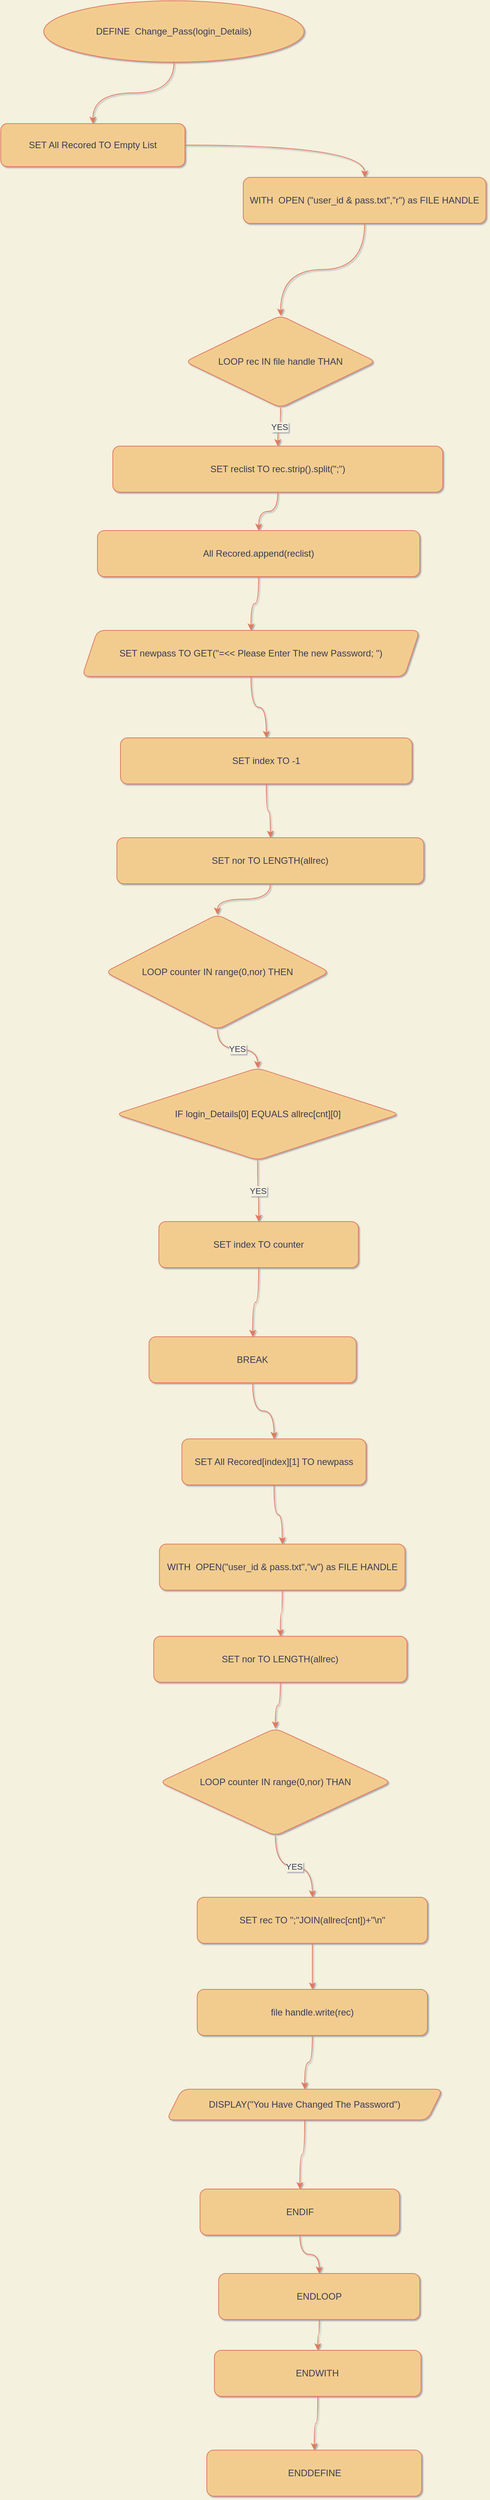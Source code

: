 <mxfile version="15.8.4" type="device"><diagram id="C5RBs43oDa-KdzZeNtuy" name="Page-1"><mxGraphModel dx="1038" dy="-51916" grid="1" gridSize="10" guides="1" tooltips="1" connect="1" arrows="1" fold="1" page="1" pageScale="1" pageWidth="827" pageHeight="1169" background="#F4F1DE" math="0" shadow="1"><root><mxCell id="WIyWlLk6GJQsqaUBKTNV-0"/><mxCell id="WIyWlLk6GJQsqaUBKTNV-1" parent="WIyWlLk6GJQsqaUBKTNV-0"/><mxCell id="FmlAeLSo7VShkRfX2dt3-0" style="edgeStyle=orthogonalEdgeStyle;orthogonalLoop=1;jettySize=auto;html=1;labelBackgroundColor=#F4F1DE;strokeColor=#E07A5F;fontColor=#393C56;curved=1;" parent="WIyWlLk6GJQsqaUBKTNV-1" source="FmlAeLSo7VShkRfX2dt3-1" target="FmlAeLSo7VShkRfX2dt3-3" edge="1"><mxGeometry relative="1" as="geometry"/></mxCell><mxCell id="FmlAeLSo7VShkRfX2dt3-1" value="DEFINE&amp;nbsp; Change_Pass(login_Details)" style="ellipse;whiteSpace=wrap;html=1;fillColor=#F2CC8F;strokeColor=#E07A5F;fontColor=#393C56;rounded=1;" parent="WIyWlLk6GJQsqaUBKTNV-1" vertex="1"><mxGeometry x="200.0" y="52680" width="339.37" height="80" as="geometry"/></mxCell><mxCell id="FmlAeLSo7VShkRfX2dt3-2" style="edgeStyle=orthogonalEdgeStyle;orthogonalLoop=1;jettySize=auto;html=1;labelBackgroundColor=#F4F1DE;strokeColor=#E07A5F;fontColor=#393C56;curved=1;" parent="WIyWlLk6GJQsqaUBKTNV-1" source="FmlAeLSo7VShkRfX2dt3-3" target="FmlAeLSo7VShkRfX2dt3-5" edge="1"><mxGeometry relative="1" as="geometry"/></mxCell><mxCell id="FmlAeLSo7VShkRfX2dt3-3" value="SET All Recored TO Empty List" style="whiteSpace=wrap;html=1;fillColor=#F2CC8F;strokeColor=#E07A5F;fontColor=#393C56;rounded=1;" parent="WIyWlLk6GJQsqaUBKTNV-1" vertex="1"><mxGeometry x="144" y="52840" width="240" height="56" as="geometry"/></mxCell><mxCell id="FmlAeLSo7VShkRfX2dt3-4" style="edgeStyle=orthogonalEdgeStyle;orthogonalLoop=1;jettySize=auto;html=1;labelBackgroundColor=#F4F1DE;strokeColor=#E07A5F;fontColor=#393C56;curved=1;" parent="WIyWlLk6GJQsqaUBKTNV-1" source="FmlAeLSo7VShkRfX2dt3-5" target="FmlAeLSo7VShkRfX2dt3-7" edge="1"><mxGeometry relative="1" as="geometry"/></mxCell><mxCell id="FmlAeLSo7VShkRfX2dt3-5" value="WITH&amp;nbsp; OPEN (&quot;user_id &amp;amp; pass.txt&quot;,&quot;r&quot;) as FILE HANDLE" style="whiteSpace=wrap;html=1;fillColor=#F2CC8F;strokeColor=#E07A5F;fontColor=#393C56;rounded=1;" parent="WIyWlLk6GJQsqaUBKTNV-1" vertex="1"><mxGeometry x="460.0" y="52910" width="316.25" height="60" as="geometry"/></mxCell><mxCell id="FmlAeLSo7VShkRfX2dt3-6" value="YES" style="edgeStyle=orthogonalEdgeStyle;orthogonalLoop=1;jettySize=auto;html=1;labelBackgroundColor=#F4F1DE;strokeColor=#E07A5F;fontColor=#393C56;curved=1;" parent="WIyWlLk6GJQsqaUBKTNV-1" source="FmlAeLSo7VShkRfX2dt3-7" target="FmlAeLSo7VShkRfX2dt3-9" edge="1"><mxGeometry relative="1" as="geometry"/></mxCell><mxCell id="FmlAeLSo7VShkRfX2dt3-7" value="LOOP rec IN file handle THAN" style="rhombus;whiteSpace=wrap;html=1;fillColor=#F2CC8F;strokeColor=#E07A5F;fontColor=#393C56;rounded=1;" parent="WIyWlLk6GJQsqaUBKTNV-1" vertex="1"><mxGeometry x="384" y="53090" width="249.14" height="120" as="geometry"/></mxCell><mxCell id="FmlAeLSo7VShkRfX2dt3-8" style="edgeStyle=orthogonalEdgeStyle;orthogonalLoop=1;jettySize=auto;html=1;labelBackgroundColor=#F4F1DE;strokeColor=#E07A5F;fontColor=#393C56;curved=1;" parent="WIyWlLk6GJQsqaUBKTNV-1" source="FmlAeLSo7VShkRfX2dt3-9" target="FmlAeLSo7VShkRfX2dt3-11" edge="1"><mxGeometry relative="1" as="geometry"/></mxCell><mxCell id="FmlAeLSo7VShkRfX2dt3-9" value="SET reclist TO rec.strip().split(&quot;;&quot;)" style="whiteSpace=wrap;html=1;fillColor=#F2CC8F;strokeColor=#E07A5F;fontColor=#393C56;rounded=1;" parent="WIyWlLk6GJQsqaUBKTNV-1" vertex="1"><mxGeometry x="290" y="53260" width="430" height="60" as="geometry"/></mxCell><mxCell id="FmlAeLSo7VShkRfX2dt3-10" style="edgeStyle=orthogonalEdgeStyle;orthogonalLoop=1;jettySize=auto;html=1;labelBackgroundColor=#F4F1DE;strokeColor=#E07A5F;fontColor=#393C56;curved=1;" parent="WIyWlLk6GJQsqaUBKTNV-1" source="FmlAeLSo7VShkRfX2dt3-11" target="FmlAeLSo7VShkRfX2dt3-13" edge="1"><mxGeometry relative="1" as="geometry"/></mxCell><mxCell id="FmlAeLSo7VShkRfX2dt3-11" value="All Recored.append(reclist)" style="whiteSpace=wrap;html=1;fillColor=#F2CC8F;strokeColor=#E07A5F;fontColor=#393C56;rounded=1;" parent="WIyWlLk6GJQsqaUBKTNV-1" vertex="1"><mxGeometry x="270" y="53370" width="420" height="60" as="geometry"/></mxCell><mxCell id="FmlAeLSo7VShkRfX2dt3-12" style="edgeStyle=orthogonalEdgeStyle;orthogonalLoop=1;jettySize=auto;html=1;labelBackgroundColor=#F4F1DE;strokeColor=#E07A5F;fontColor=#393C56;curved=1;" parent="WIyWlLk6GJQsqaUBKTNV-1" source="FmlAeLSo7VShkRfX2dt3-13" target="FmlAeLSo7VShkRfX2dt3-15" edge="1"><mxGeometry relative="1" as="geometry"/></mxCell><mxCell id="FmlAeLSo7VShkRfX2dt3-13" value="SET newpass TO GET(&quot;=&amp;lt;&amp;lt; Please Enter The new Password; &quot;)" style="shape=parallelogram;perimeter=parallelogramPerimeter;whiteSpace=wrap;html=1;fixedSize=1;fillColor=#F2CC8F;strokeColor=#E07A5F;fontColor=#393C56;rounded=1;" parent="WIyWlLk6GJQsqaUBKTNV-1" vertex="1"><mxGeometry x="250" y="53500" width="440" height="60" as="geometry"/></mxCell><mxCell id="FmlAeLSo7VShkRfX2dt3-14" style="edgeStyle=orthogonalEdgeStyle;orthogonalLoop=1;jettySize=auto;html=1;labelBackgroundColor=#F4F1DE;strokeColor=#E07A5F;fontColor=#393C56;curved=1;" parent="WIyWlLk6GJQsqaUBKTNV-1" source="FmlAeLSo7VShkRfX2dt3-15" target="FmlAeLSo7VShkRfX2dt3-17" edge="1"><mxGeometry relative="1" as="geometry"/></mxCell><mxCell id="FmlAeLSo7VShkRfX2dt3-15" value="SET index TO -1" style="whiteSpace=wrap;html=1;fillColor=#F2CC8F;strokeColor=#E07A5F;fontColor=#393C56;rounded=1;" parent="WIyWlLk6GJQsqaUBKTNV-1" vertex="1"><mxGeometry x="300" y="53640" width="380" height="60" as="geometry"/></mxCell><mxCell id="FmlAeLSo7VShkRfX2dt3-16" style="edgeStyle=orthogonalEdgeStyle;orthogonalLoop=1;jettySize=auto;html=1;labelBackgroundColor=#F4F1DE;strokeColor=#E07A5F;fontColor=#393C56;curved=1;" parent="WIyWlLk6GJQsqaUBKTNV-1" source="FmlAeLSo7VShkRfX2dt3-17" target="FmlAeLSo7VShkRfX2dt3-19" edge="1"><mxGeometry relative="1" as="geometry"/></mxCell><mxCell id="FmlAeLSo7VShkRfX2dt3-17" value="SET nor TO LENGTH(allrec)" style="whiteSpace=wrap;html=1;fillColor=#F2CC8F;strokeColor=#E07A5F;fontColor=#393C56;rounded=1;" parent="WIyWlLk6GJQsqaUBKTNV-1" vertex="1"><mxGeometry x="295.28" y="53770" width="400" height="60" as="geometry"/></mxCell><mxCell id="FmlAeLSo7VShkRfX2dt3-18" value="YES" style="edgeStyle=orthogonalEdgeStyle;orthogonalLoop=1;jettySize=auto;html=1;labelBackgroundColor=#F4F1DE;strokeColor=#E07A5F;fontColor=#393C56;curved=1;" parent="WIyWlLk6GJQsqaUBKTNV-1" source="FmlAeLSo7VShkRfX2dt3-19" target="FmlAeLSo7VShkRfX2dt3-21" edge="1"><mxGeometry relative="1" as="geometry"/></mxCell><mxCell id="FmlAeLSo7VShkRfX2dt3-19" value="LOOP counter IN range(0,nor) THEN" style="rhombus;whiteSpace=wrap;html=1;fillColor=#F2CC8F;strokeColor=#E07A5F;fontColor=#393C56;rounded=1;" parent="WIyWlLk6GJQsqaUBKTNV-1" vertex="1"><mxGeometry x="280" y="53870" width="292.51" height="150" as="geometry"/></mxCell><mxCell id="FmlAeLSo7VShkRfX2dt3-20" value="YES" style="edgeStyle=orthogonalEdgeStyle;orthogonalLoop=1;jettySize=auto;html=1;labelBackgroundColor=#F4F1DE;strokeColor=#E07A5F;fontColor=#393C56;curved=1;" parent="WIyWlLk6GJQsqaUBKTNV-1" source="FmlAeLSo7VShkRfX2dt3-21" target="FmlAeLSo7VShkRfX2dt3-25" edge="1"><mxGeometry relative="1" as="geometry"/></mxCell><mxCell id="FmlAeLSo7VShkRfX2dt3-21" value="IF login_Details[0] EQUALS allrec[cnt][0]" style="rhombus;whiteSpace=wrap;html=1;fillColor=#F2CC8F;strokeColor=#E07A5F;fontColor=#393C56;rounded=1;" parent="WIyWlLk6GJQsqaUBKTNV-1" vertex="1"><mxGeometry x="293.67" y="54070" width="370" height="120" as="geometry"/></mxCell><mxCell id="FmlAeLSo7VShkRfX2dt3-22" style="edgeStyle=orthogonalEdgeStyle;orthogonalLoop=1;jettySize=auto;html=1;labelBackgroundColor=#F4F1DE;strokeColor=#E07A5F;fontColor=#393C56;curved=1;" parent="WIyWlLk6GJQsqaUBKTNV-1" source="FmlAeLSo7VShkRfX2dt3-23" target="FmlAeLSo7VShkRfX2dt3-32" edge="1"><mxGeometry relative="1" as="geometry"/></mxCell><mxCell id="FmlAeLSo7VShkRfX2dt3-23" value="BREAK" style="whiteSpace=wrap;html=1;fillColor=#F2CC8F;strokeColor=#E07A5F;fontColor=#393C56;rounded=1;" parent="WIyWlLk6GJQsqaUBKTNV-1" vertex="1"><mxGeometry x="337.18" y="54420" width="270" height="60" as="geometry"/></mxCell><mxCell id="FmlAeLSo7VShkRfX2dt3-24" style="edgeStyle=orthogonalEdgeStyle;orthogonalLoop=1;jettySize=auto;html=1;labelBackgroundColor=#F4F1DE;strokeColor=#E07A5F;fontColor=#393C56;curved=1;" parent="WIyWlLk6GJQsqaUBKTNV-1" source="FmlAeLSo7VShkRfX2dt3-25" target="FmlAeLSo7VShkRfX2dt3-23" edge="1"><mxGeometry relative="1" as="geometry"/></mxCell><mxCell id="FmlAeLSo7VShkRfX2dt3-25" value="SET index TO counter" style="whiteSpace=wrap;html=1;fillColor=#F2CC8F;strokeColor=#E07A5F;fontColor=#393C56;rounded=1;" parent="WIyWlLk6GJQsqaUBKTNV-1" vertex="1"><mxGeometry x="350" y="54270" width="260" height="60" as="geometry"/></mxCell><mxCell id="FmlAeLSo7VShkRfX2dt3-26" style="edgeStyle=orthogonalEdgeStyle;orthogonalLoop=1;jettySize=auto;html=1;exitX=0.5;exitY=1;exitDx=0;exitDy=0;labelBackgroundColor=#F4F1DE;strokeColor=#E07A5F;fontColor=#393C56;curved=1;" parent="WIyWlLk6GJQsqaUBKTNV-1" source="FmlAeLSo7VShkRfX2dt3-1" target="FmlAeLSo7VShkRfX2dt3-1" edge="1"><mxGeometry relative="1" as="geometry"/></mxCell><mxCell id="FmlAeLSo7VShkRfX2dt3-27" style="edgeStyle=orthogonalEdgeStyle;orthogonalLoop=1;jettySize=auto;html=1;labelBackgroundColor=#F4F1DE;strokeColor=#E07A5F;fontColor=#393C56;curved=1;" parent="WIyWlLk6GJQsqaUBKTNV-1" source="FmlAeLSo7VShkRfX2dt3-28" target="FmlAeLSo7VShkRfX2dt3-34" edge="1"><mxGeometry relative="1" as="geometry"/></mxCell><mxCell id="FmlAeLSo7VShkRfX2dt3-28" value="SET nor TO LENGTH(allrec)" style="whiteSpace=wrap;html=1;fillColor=#F2CC8F;strokeColor=#E07A5F;fontColor=#393C56;rounded=1;" parent="WIyWlLk6GJQsqaUBKTNV-1" vertex="1"><mxGeometry x="343.31" y="54810" width="330" height="60" as="geometry"/></mxCell><mxCell id="FmlAeLSo7VShkRfX2dt3-29" style="edgeStyle=orthogonalEdgeStyle;orthogonalLoop=1;jettySize=auto;html=1;labelBackgroundColor=#F4F1DE;strokeColor=#E07A5F;fontColor=#393C56;curved=1;" parent="WIyWlLk6GJQsqaUBKTNV-1" source="FmlAeLSo7VShkRfX2dt3-30" target="FmlAeLSo7VShkRfX2dt3-28" edge="1"><mxGeometry relative="1" as="geometry"/></mxCell><mxCell id="FmlAeLSo7VShkRfX2dt3-30" value="WITH&amp;nbsp; OPEN(&quot;user_id &amp;amp; pass.txt&quot;,&quot;w&quot;) as FILE HANDLE" style="whiteSpace=wrap;html=1;fillColor=#F2CC8F;strokeColor=#E07A5F;fontColor=#393C56;rounded=1;" parent="WIyWlLk6GJQsqaUBKTNV-1" vertex="1"><mxGeometry x="350.78" y="54690" width="320" height="60" as="geometry"/></mxCell><mxCell id="FmlAeLSo7VShkRfX2dt3-31" style="edgeStyle=orthogonalEdgeStyle;orthogonalLoop=1;jettySize=auto;html=1;labelBackgroundColor=#F4F1DE;strokeColor=#E07A5F;fontColor=#393C56;curved=1;" parent="WIyWlLk6GJQsqaUBKTNV-1" source="FmlAeLSo7VShkRfX2dt3-32" target="FmlAeLSo7VShkRfX2dt3-30" edge="1"><mxGeometry relative="1" as="geometry"/></mxCell><mxCell id="FmlAeLSo7VShkRfX2dt3-32" value="SET All Recored[index][1] TO newpass" style="whiteSpace=wrap;html=1;fillColor=#F2CC8F;strokeColor=#E07A5F;fontColor=#393C56;rounded=1;" parent="WIyWlLk6GJQsqaUBKTNV-1" vertex="1"><mxGeometry x="380" y="54553" width="240" height="60" as="geometry"/></mxCell><mxCell id="FmlAeLSo7VShkRfX2dt3-33" value="YES" style="edgeStyle=orthogonalEdgeStyle;orthogonalLoop=1;jettySize=auto;html=1;labelBackgroundColor=#F4F1DE;strokeColor=#E07A5F;fontColor=#393C56;curved=1;" parent="WIyWlLk6GJQsqaUBKTNV-1" source="FmlAeLSo7VShkRfX2dt3-34" target="FmlAeLSo7VShkRfX2dt3-36" edge="1"><mxGeometry relative="1" as="geometry"/></mxCell><mxCell id="FmlAeLSo7VShkRfX2dt3-34" value="LOOP counter IN range(0,nor) THAN" style="rhombus;whiteSpace=wrap;html=1;fillColor=#F2CC8F;strokeColor=#E07A5F;fontColor=#393C56;rounded=1;" parent="WIyWlLk6GJQsqaUBKTNV-1" vertex="1"><mxGeometry x="350.78" y="54930" width="302.03" height="140" as="geometry"/></mxCell><mxCell id="FmlAeLSo7VShkRfX2dt3-35" style="edgeStyle=orthogonalEdgeStyle;orthogonalLoop=1;jettySize=auto;html=1;labelBackgroundColor=#F4F1DE;strokeColor=#E07A5F;fontColor=#393C56;curved=1;" parent="WIyWlLk6GJQsqaUBKTNV-1" source="FmlAeLSo7VShkRfX2dt3-36" target="FmlAeLSo7VShkRfX2dt3-38" edge="1"><mxGeometry relative="1" as="geometry"/></mxCell><mxCell id="FmlAeLSo7VShkRfX2dt3-36" value="SET rec TO &quot;;&quot;JOIN(allrec[cnt])+&quot;\n&quot;" style="whiteSpace=wrap;html=1;fillColor=#F2CC8F;strokeColor=#E07A5F;fontColor=#393C56;rounded=1;" parent="WIyWlLk6GJQsqaUBKTNV-1" vertex="1"><mxGeometry x="400" y="55150" width="300" height="60" as="geometry"/></mxCell><mxCell id="FmlAeLSo7VShkRfX2dt3-37" style="edgeStyle=orthogonalEdgeStyle;orthogonalLoop=1;jettySize=auto;html=1;labelBackgroundColor=#F4F1DE;strokeColor=#E07A5F;fontColor=#393C56;curved=1;" parent="WIyWlLk6GJQsqaUBKTNV-1" source="FmlAeLSo7VShkRfX2dt3-38" target="FmlAeLSo7VShkRfX2dt3-40" edge="1"><mxGeometry relative="1" as="geometry"/></mxCell><mxCell id="FmlAeLSo7VShkRfX2dt3-38" value="file handle.write(rec)" style="whiteSpace=wrap;html=1;fillColor=#F2CC8F;strokeColor=#E07A5F;fontColor=#393C56;rounded=1;" parent="WIyWlLk6GJQsqaUBKTNV-1" vertex="1"><mxGeometry x="400" y="55270" width="300" height="60" as="geometry"/></mxCell><mxCell id="FmlAeLSo7VShkRfX2dt3-39" style="edgeStyle=orthogonalEdgeStyle;orthogonalLoop=1;jettySize=auto;html=1;labelBackgroundColor=#F4F1DE;strokeColor=#E07A5F;fontColor=#393C56;curved=1;" parent="WIyWlLk6GJQsqaUBKTNV-1" source="FmlAeLSo7VShkRfX2dt3-40" target="FmlAeLSo7VShkRfX2dt3-42" edge="1"><mxGeometry relative="1" as="geometry"/></mxCell><mxCell id="FmlAeLSo7VShkRfX2dt3-40" value="DISPLAY(&quot;You Have Changed The Password&quot;)" style="shape=parallelogram;perimeter=parallelogramPerimeter;whiteSpace=wrap;html=1;fixedSize=1;fillColor=#F2CC8F;strokeColor=#E07A5F;fontColor=#393C56;rounded=1;" parent="WIyWlLk6GJQsqaUBKTNV-1" vertex="1"><mxGeometry x="360" y="55400" width="360" height="40" as="geometry"/></mxCell><mxCell id="FmlAeLSo7VShkRfX2dt3-41" style="edgeStyle=orthogonalEdgeStyle;orthogonalLoop=1;jettySize=auto;html=1;labelBackgroundColor=#F4F1DE;strokeColor=#E07A5F;fontColor=#393C56;curved=1;" parent="WIyWlLk6GJQsqaUBKTNV-1" source="FmlAeLSo7VShkRfX2dt3-42" target="FmlAeLSo7VShkRfX2dt3-46" edge="1"><mxGeometry relative="1" as="geometry"/></mxCell><mxCell id="FmlAeLSo7VShkRfX2dt3-42" value="ENDIF" style="whiteSpace=wrap;html=1;fillColor=#F2CC8F;strokeColor=#E07A5F;fontColor=#393C56;rounded=1;" parent="WIyWlLk6GJQsqaUBKTNV-1" vertex="1"><mxGeometry x="403.67" y="55530" width="260" height="60" as="geometry"/></mxCell><mxCell id="FmlAeLSo7VShkRfX2dt3-43" style="edgeStyle=orthogonalEdgeStyle;orthogonalLoop=1;jettySize=auto;html=1;labelBackgroundColor=#F4F1DE;strokeColor=#E07A5F;fontColor=#393C56;curved=1;" parent="WIyWlLk6GJQsqaUBKTNV-1" source="FmlAeLSo7VShkRfX2dt3-44" target="FmlAeLSo7VShkRfX2dt3-47" edge="1"><mxGeometry relative="1" as="geometry"/></mxCell><mxCell id="FmlAeLSo7VShkRfX2dt3-44" value="ENDWITH" style="whiteSpace=wrap;html=1;fillColor=#F2CC8F;strokeColor=#E07A5F;fontColor=#393C56;rounded=1;" parent="WIyWlLk6GJQsqaUBKTNV-1" vertex="1"><mxGeometry x="422.39" y="55740" width="269.28" height="60" as="geometry"/></mxCell><mxCell id="FmlAeLSo7VShkRfX2dt3-45" style="edgeStyle=orthogonalEdgeStyle;orthogonalLoop=1;jettySize=auto;html=1;labelBackgroundColor=#F4F1DE;strokeColor=#E07A5F;fontColor=#393C56;curved=1;" parent="WIyWlLk6GJQsqaUBKTNV-1" source="FmlAeLSo7VShkRfX2dt3-46" target="FmlAeLSo7VShkRfX2dt3-44" edge="1"><mxGeometry relative="1" as="geometry"/></mxCell><mxCell id="FmlAeLSo7VShkRfX2dt3-46" value="ENDLOOP" style="whiteSpace=wrap;html=1;fillColor=#F2CC8F;strokeColor=#E07A5F;fontColor=#393C56;rounded=1;" parent="WIyWlLk6GJQsqaUBKTNV-1" vertex="1"><mxGeometry x="427.89" y="55640" width="262.11" height="60" as="geometry"/></mxCell><mxCell id="FmlAeLSo7VShkRfX2dt3-47" value="ENDDEFINE" style="whiteSpace=wrap;html=1;fillColor=#F2CC8F;strokeColor=#E07A5F;fontColor=#393C56;rounded=1;" parent="WIyWlLk6GJQsqaUBKTNV-1" vertex="1"><mxGeometry x="412.5" y="55870" width="280" height="60" as="geometry"/></mxCell></root></mxGraphModel></diagram></mxfile>